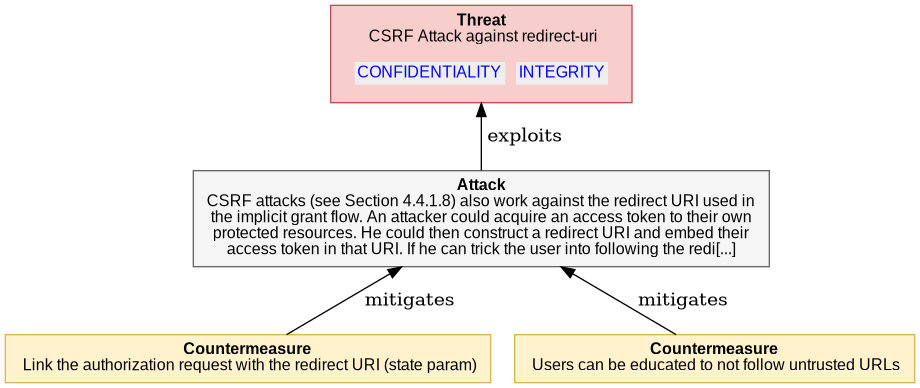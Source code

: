  

@startuml
digraph G {
rankdir="BT";
  node [shape=plaintext, fontname="Arial" fontsize="12"];
    "4_4_2_5_CSRF_IMPLICIT" [ fillcolor="#F8CECC", style=filled, shape=polygon, color="#B85450"
    label= 
    <<table border="0" cellborder="0" cellspacing="0">
     <tr><td align="center"><b>Threat</b><br/> 

CSRF Attack against redirect-uri
</td></tr>
     <tr><td><table border="0" cellborder="0" cellspacing="8"><tr>
                ret += secObj.linkedImpactMDText()
     <td align="center" href="#OAuth2.CONFIDENTIALITY" bgcolor="#EEEEEE"><font color="blue">CONFIDENTIALITY</font></td>
                ret += secObj.linkedImpactMDText()
     <td align="center" href="#OAuth2.INTEGRITY" bgcolor="#EEEEEE"><font color="blue">INTEGRITY</font></td>
     </tr></table></td></tr>   
   </table>>
   ];
    
"4_4_2_5_CSRF_IMPLICIT_attack" [ fillcolor="#f5f5f5", style=filled, shape=polygon, color="#666666", label =     
    <<table border="0" cellborder="0" cellspacing="0">
     <tr><td align="center"><b>Attack</b><br/>

CSRF attacks (see Section 4.4.1.8) also work against the redirect URI used in<br/>the implicit grant flow. An attacker could acquire an access token to their own<br/>protected resources. He could then construct a redirect URI and embed their<br/>access token in that URI. If he can trick the user into following the redi[...]
</td></tr>
   </table>>
    ]

"4_4_2_5_CSRF_IMPLICIT_attack" -> "4_4_2_5_CSRF_IMPLICIT"  [label = " exploits"]

    "4_4_2_5_CSRF_IMPLICIT_countermeasure0" [ 
       fillcolor="#FFF2CC", style=filled, shape=polygon, color="#D6B656", label =     
    <<table border="0" cellborder="0" cellspacing="0">
     <tr><td align="left"><b>Countermeasure</b><br/> 

Link the authorization request with the redirect URI (state param)
</td></tr>
   </table>>
   ]

     "4_4_2_5_CSRF_IMPLICIT_countermeasure0" -> "4_4_2_5_CSRF_IMPLICIT_attack" [label = " mitigates"]

    "4_4_2_5_CSRF_IMPLICIT_countermeasure1" [ 
       fillcolor="#FFF2CC", style=filled, shape=polygon, color="#D6B656", label =     
    <<table border="0" cellborder="0" cellspacing="0">
     <tr><td align="left"><b>Countermeasure</b><br/> 

Users can be educated to not follow untrusted URLs
</td></tr>
   </table>>
   ]

     "4_4_2_5_CSRF_IMPLICIT_countermeasure1" -> "4_4_2_5_CSRF_IMPLICIT_attack" [label = " mitigates"]

}
@enduml

